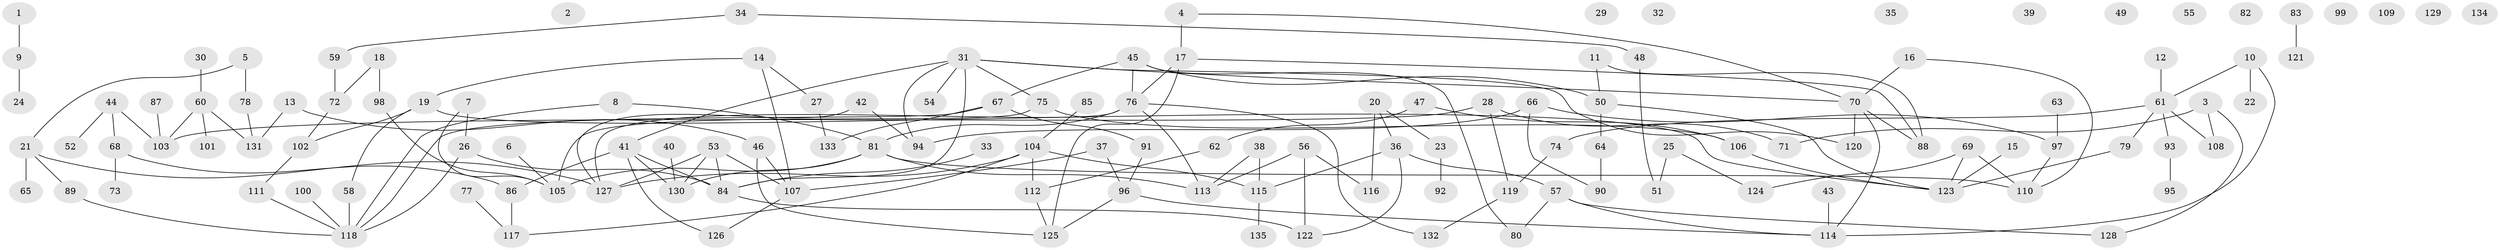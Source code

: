 // coarse degree distribution, {1: 0.2222222222222222, 0: 0.14814814814814814, 2: 0.2345679012345679, 4: 0.1111111111111111, 5: 0.04938271604938271, 3: 0.13580246913580246, 7: 0.06172839506172839, 6: 0.012345679012345678, 9: 0.024691358024691357}
// Generated by graph-tools (version 1.1) at 2025/43/03/04/25 21:43:36]
// undirected, 135 vertices, 166 edges
graph export_dot {
graph [start="1"]
  node [color=gray90,style=filled];
  1;
  2;
  3;
  4;
  5;
  6;
  7;
  8;
  9;
  10;
  11;
  12;
  13;
  14;
  15;
  16;
  17;
  18;
  19;
  20;
  21;
  22;
  23;
  24;
  25;
  26;
  27;
  28;
  29;
  30;
  31;
  32;
  33;
  34;
  35;
  36;
  37;
  38;
  39;
  40;
  41;
  42;
  43;
  44;
  45;
  46;
  47;
  48;
  49;
  50;
  51;
  52;
  53;
  54;
  55;
  56;
  57;
  58;
  59;
  60;
  61;
  62;
  63;
  64;
  65;
  66;
  67;
  68;
  69;
  70;
  71;
  72;
  73;
  74;
  75;
  76;
  77;
  78;
  79;
  80;
  81;
  82;
  83;
  84;
  85;
  86;
  87;
  88;
  89;
  90;
  91;
  92;
  93;
  94;
  95;
  96;
  97;
  98;
  99;
  100;
  101;
  102;
  103;
  104;
  105;
  106;
  107;
  108;
  109;
  110;
  111;
  112;
  113;
  114;
  115;
  116;
  117;
  118;
  119;
  120;
  121;
  122;
  123;
  124;
  125;
  126;
  127;
  128;
  129;
  130;
  131;
  132;
  133;
  134;
  135;
  1 -- 9;
  3 -- 71;
  3 -- 108;
  3 -- 128;
  4 -- 17;
  4 -- 70;
  5 -- 21;
  5 -- 78;
  6 -- 105;
  7 -- 26;
  7 -- 105;
  8 -- 81;
  8 -- 118;
  9 -- 24;
  10 -- 22;
  10 -- 61;
  10 -- 114;
  11 -- 50;
  11 -- 88;
  12 -- 61;
  13 -- 46;
  13 -- 131;
  14 -- 19;
  14 -- 27;
  14 -- 107;
  15 -- 123;
  16 -- 70;
  16 -- 110;
  17 -- 76;
  17 -- 88;
  17 -- 125;
  18 -- 72;
  18 -- 98;
  19 -- 58;
  19 -- 102;
  19 -- 123;
  20 -- 23;
  20 -- 36;
  20 -- 116;
  21 -- 65;
  21 -- 89;
  21 -- 127;
  23 -- 92;
  25 -- 51;
  25 -- 124;
  26 -- 84;
  26 -- 118;
  27 -- 133;
  28 -- 71;
  28 -- 103;
  28 -- 119;
  30 -- 60;
  31 -- 41;
  31 -- 54;
  31 -- 70;
  31 -- 75;
  31 -- 84;
  31 -- 94;
  31 -- 120;
  33 -- 84;
  34 -- 48;
  34 -- 59;
  36 -- 57;
  36 -- 115;
  36 -- 122;
  37 -- 96;
  37 -- 107;
  38 -- 113;
  38 -- 115;
  40 -- 130;
  41 -- 84;
  41 -- 86;
  41 -- 126;
  41 -- 130;
  42 -- 94;
  42 -- 127;
  43 -- 114;
  44 -- 52;
  44 -- 68;
  44 -- 103;
  45 -- 50;
  45 -- 67;
  45 -- 76;
  45 -- 80;
  46 -- 107;
  46 -- 125;
  47 -- 62;
  47 -- 106;
  48 -- 51;
  50 -- 64;
  50 -- 123;
  53 -- 84;
  53 -- 107;
  53 -- 127;
  53 -- 130;
  56 -- 113;
  56 -- 116;
  56 -- 122;
  57 -- 80;
  57 -- 114;
  57 -- 128;
  58 -- 118;
  59 -- 72;
  60 -- 101;
  60 -- 103;
  60 -- 131;
  61 -- 74;
  61 -- 79;
  61 -- 93;
  61 -- 108;
  62 -- 112;
  63 -- 97;
  64 -- 90;
  66 -- 90;
  66 -- 94;
  66 -- 97;
  67 -- 91;
  67 -- 118;
  67 -- 133;
  68 -- 73;
  68 -- 86;
  69 -- 110;
  69 -- 123;
  69 -- 124;
  70 -- 88;
  70 -- 114;
  70 -- 120;
  72 -- 102;
  74 -- 119;
  75 -- 105;
  75 -- 106;
  76 -- 81;
  76 -- 113;
  76 -- 127;
  76 -- 132;
  77 -- 117;
  78 -- 131;
  79 -- 123;
  81 -- 105;
  81 -- 110;
  81 -- 113;
  81 -- 130;
  83 -- 121;
  84 -- 122;
  85 -- 104;
  86 -- 117;
  87 -- 103;
  89 -- 118;
  91 -- 96;
  93 -- 95;
  96 -- 114;
  96 -- 125;
  97 -- 110;
  98 -- 105;
  100 -- 118;
  102 -- 111;
  104 -- 112;
  104 -- 115;
  104 -- 117;
  104 -- 127;
  106 -- 123;
  107 -- 126;
  111 -- 118;
  112 -- 125;
  115 -- 135;
  119 -- 132;
}
